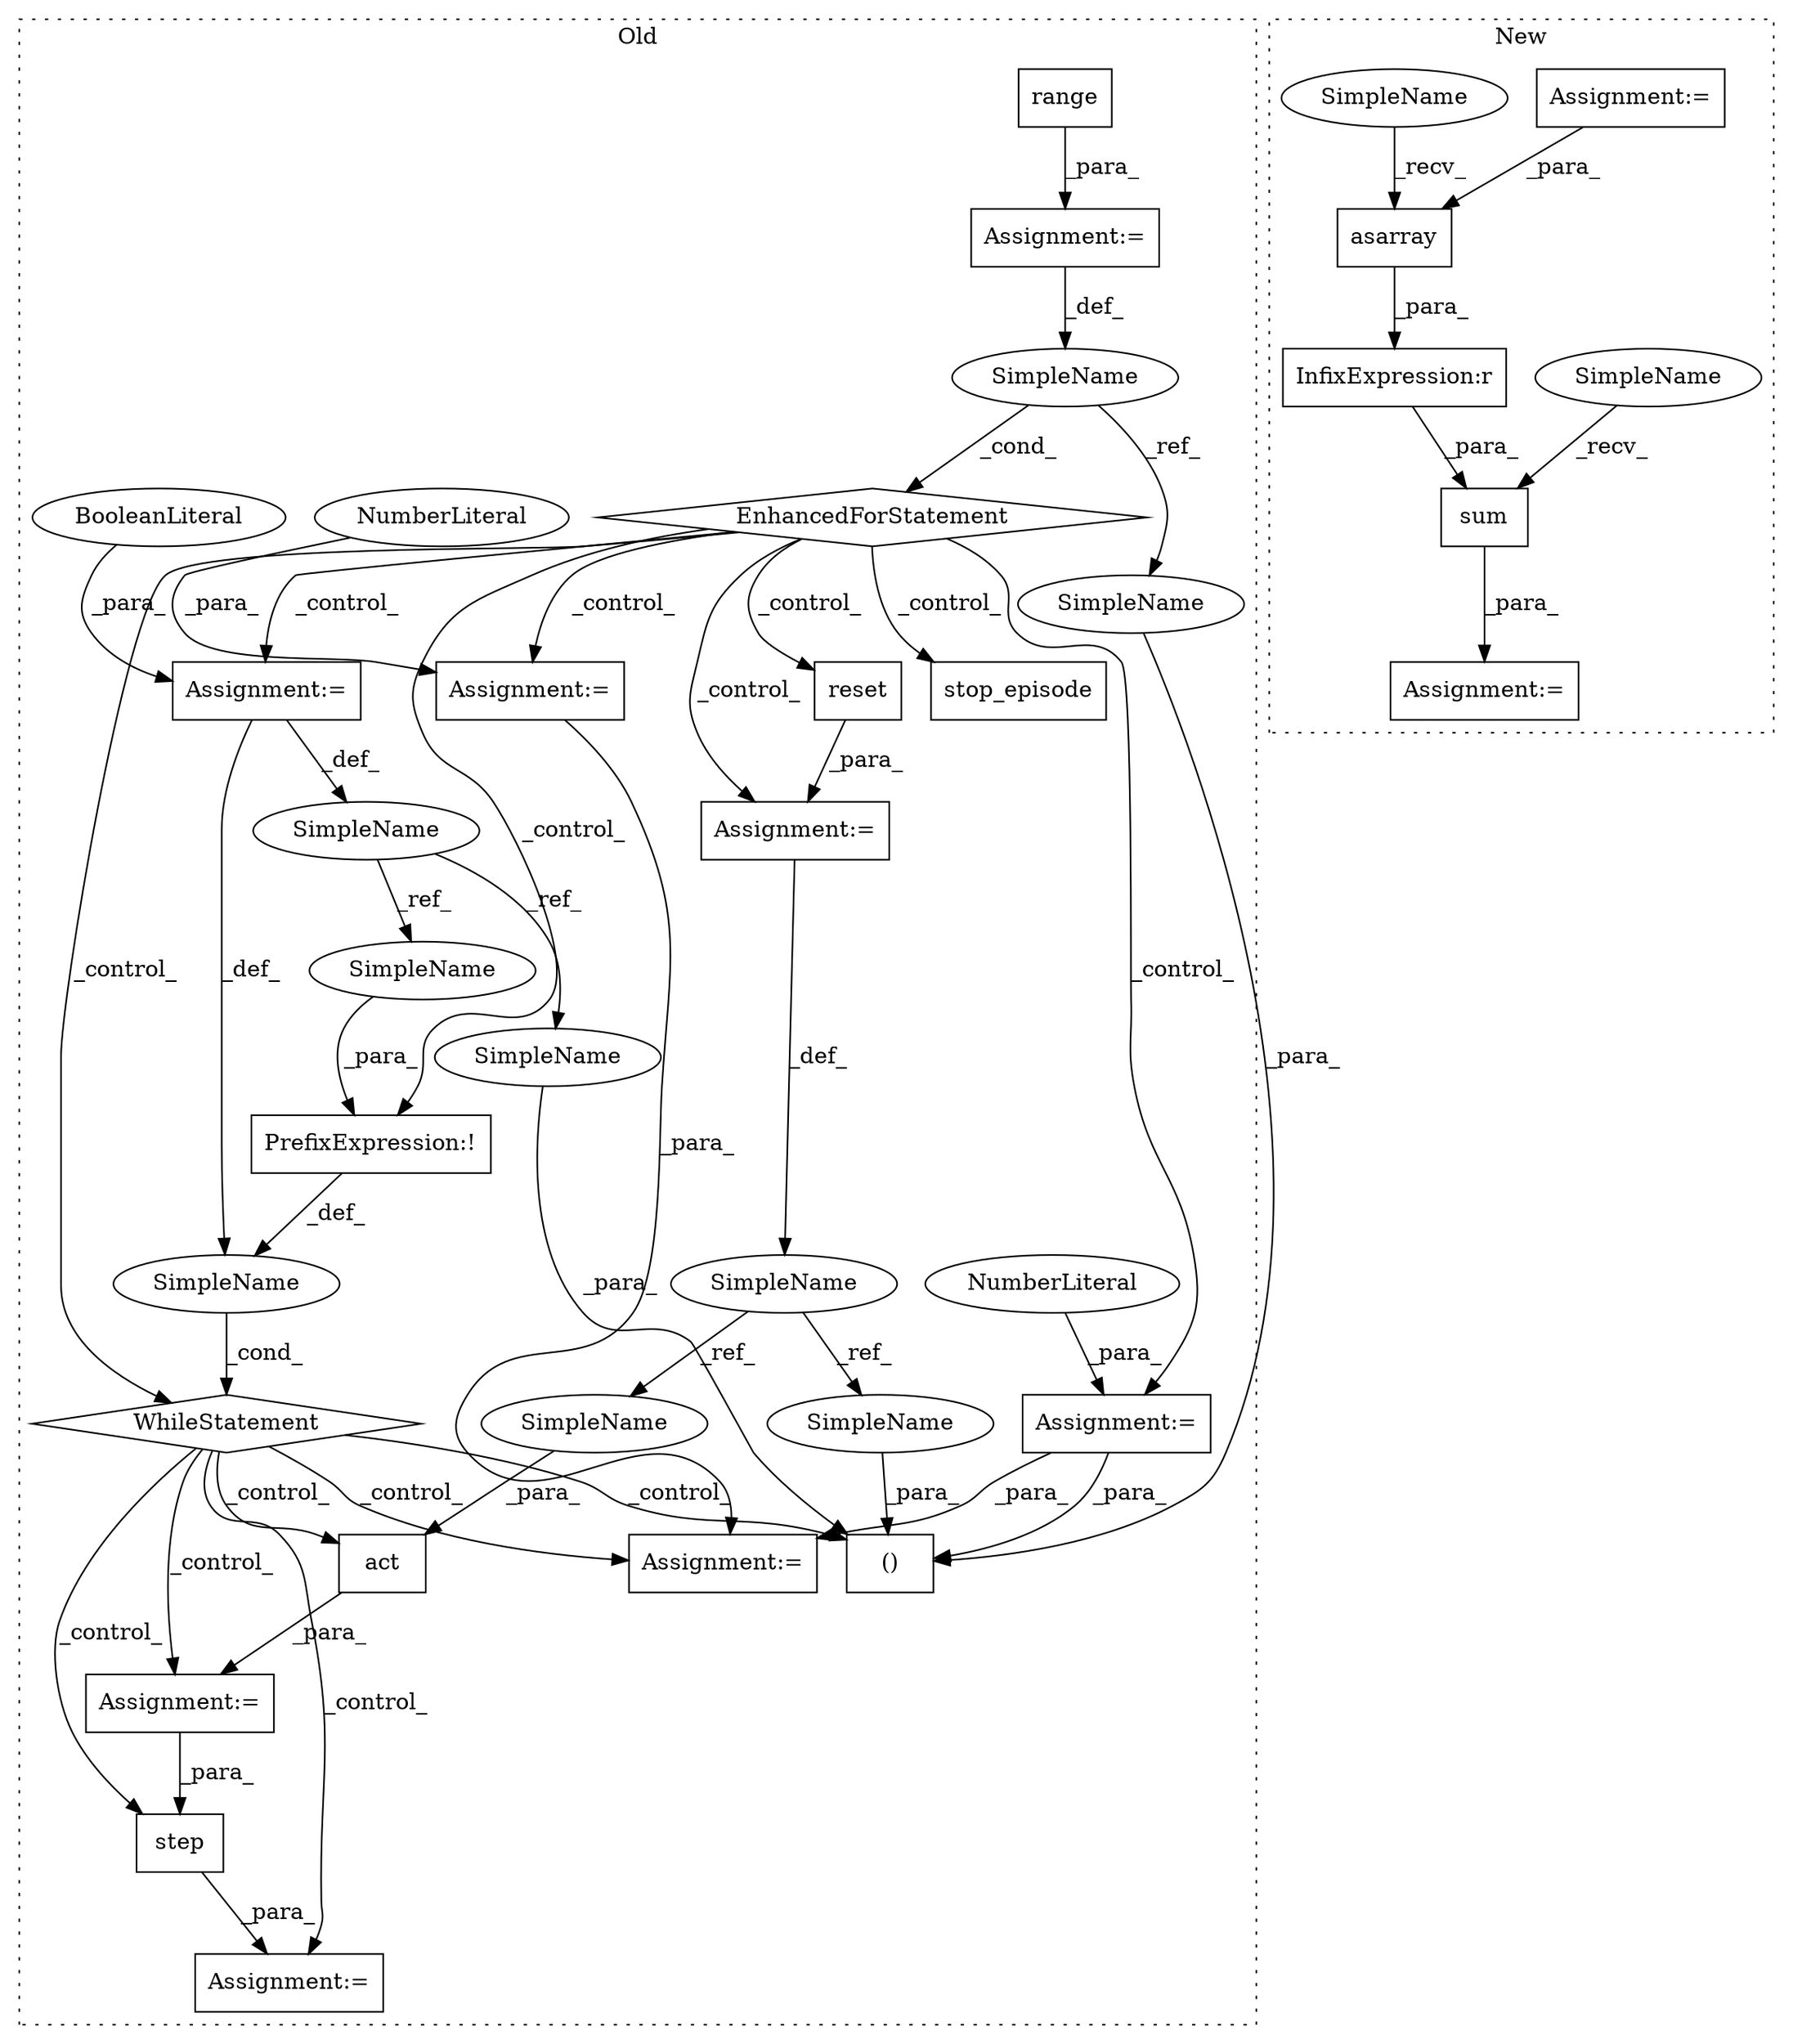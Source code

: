digraph G {
subgraph cluster0 {
1 [label="EnhancedForStatement" a="70" s="7844,7923" l="53,2" shape="diamond"];
3 [label="Assignment:=" a="7" s="7844,7923" l="53,2" shape="box"];
5 [label="Assignment:=" a="7" s="8004" l="1" shape="box"];
6 [label="SimpleName" a="42" s="7901" l="1" shape="ellipse"];
9 [label="Assignment:=" a="7" s="8173" l="2" shape="box"];
10 [label="()" a="106" s="8080" l="53" shape="box"];
11 [label="PrefixExpression:!" a="38" s="8023" l="1" shape="box"];
12 [label="range" a="32" s="7905,7922" l="6,1" shape="box"];
13 [label="SimpleName" a="42" s="" l="" shape="ellipse"];
14 [label="reset" a="32" s="7965" l="7" shape="box"];
15 [label="step" a="32" s="8144,8155" l="5,1" shape="box"];
17 [label="WhileStatement" a="61" s="8016,8028" l="7,2" shape="diamond"];
18 [label="Assignment:=" a="7" s="7940" l="1" shape="box"];
19 [label="Assignment:=" a="7" s="7955" l="1" shape="box"];
20 [label="Assignment:=" a="7" s="7984" l="1" shape="box"];
21 [label="Assignment:=" a="7" s="8133" l="2" shape="box"];
22 [label="Assignment:=" a="7" s="8046" l="1" shape="box"];
23 [label="NumberLiteral" a="34" s="8005" l="3" shape="ellipse"];
24 [label="NumberLiteral" a="34" s="7941" l="3" shape="ellipse"];
25 [label="act" a="32" s="8053,8060" l="4,1" shape="box"];
26 [label="stop_episode" a="32" s="8203" l="14" shape="box"];
27 [label="BooleanLiteral" a="9" s="7985" l="5" shape="ellipse"];
28 [label="SimpleName" a="42" s="7952" l="3" shape="ellipse"];
29 [label="SimpleName" a="42" s="7980" l="4" shape="ellipse"];
32 [label="SimpleName" a="42" s="8080" l="3" shape="ellipse"];
33 [label="SimpleName" a="42" s="8057" l="3" shape="ellipse"];
34 [label="SimpleName" a="42" s="8024" l="4" shape="ellipse"];
35 [label="SimpleName" a="42" s="8115" l="4" shape="ellipse"];
36 [label="SimpleName" a="42" s="8132" l="1" shape="ellipse"];
label = "Old";
style="dotted";
}
subgraph cluster1 {
2 [label="asarray" a="32" s="8627,8647" l="8,1" shape="box"];
4 [label="Assignment:=" a="7" s="8610" l="1" shape="box"];
7 [label="sum" a="32" s="8617,8669" l="4,1" shape="box"];
8 [label="InfixExpression:r" a="27" s="8648" l="4" shape="box"];
16 [label="Assignment:=" a="7" s="8491" l="1" shape="box"];
30 [label="SimpleName" a="42" s="8611" l="5" shape="ellipse"];
31 [label="SimpleName" a="42" s="8621" l="5" shape="ellipse"];
label = "New";
style="dotted";
}
1 -> 18 [label="_control_"];
1 -> 26 [label="_control_"];
1 -> 14 [label="_control_"];
1 -> 5 [label="_control_"];
1 -> 17 [label="_control_"];
1 -> 20 [label="_control_"];
1 -> 11 [label="_control_"];
1 -> 19 [label="_control_"];
2 -> 8 [label="_para_"];
3 -> 6 [label="_def_"];
5 -> 10 [label="_para_"];
5 -> 9 [label="_para_"];
6 -> 36 [label="_ref_"];
6 -> 1 [label="_cond_"];
7 -> 4 [label="_para_"];
8 -> 7 [label="_para_"];
11 -> 13 [label="_def_"];
12 -> 3 [label="_para_"];
13 -> 17 [label="_cond_"];
14 -> 19 [label="_para_"];
15 -> 21 [label="_para_"];
16 -> 2 [label="_para_"];
17 -> 25 [label="_control_"];
17 -> 10 [label="_control_"];
17 -> 9 [label="_control_"];
17 -> 15 [label="_control_"];
17 -> 21 [label="_control_"];
17 -> 22 [label="_control_"];
18 -> 9 [label="_para_"];
19 -> 28 [label="_def_"];
20 -> 29 [label="_def_"];
20 -> 13 [label="_def_"];
22 -> 15 [label="_para_"];
23 -> 5 [label="_para_"];
24 -> 18 [label="_para_"];
25 -> 22 [label="_para_"];
27 -> 20 [label="_para_"];
28 -> 32 [label="_ref_"];
28 -> 33 [label="_ref_"];
29 -> 35 [label="_ref_"];
29 -> 34 [label="_ref_"];
30 -> 7 [label="_recv_"];
31 -> 2 [label="_recv_"];
32 -> 10 [label="_para_"];
33 -> 25 [label="_para_"];
34 -> 11 [label="_para_"];
35 -> 10 [label="_para_"];
36 -> 10 [label="_para_"];
}